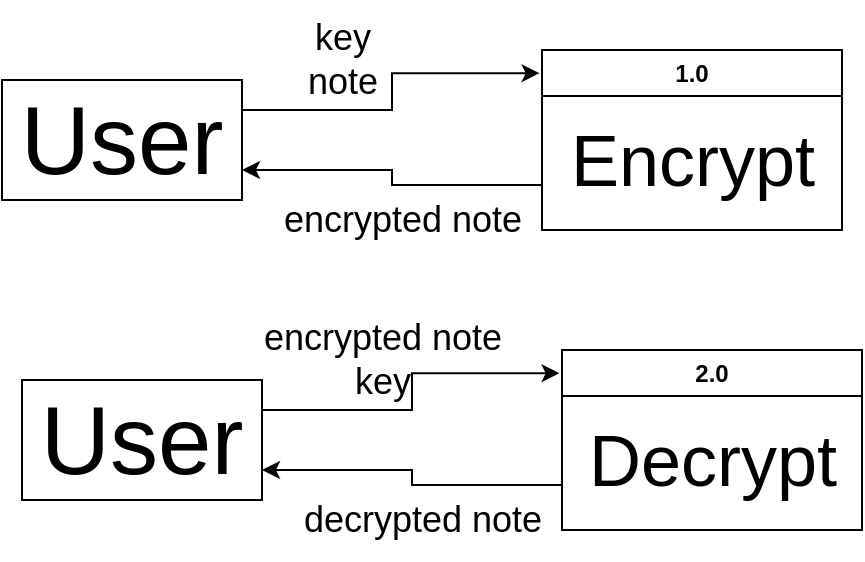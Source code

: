 <mxfile version="22.1.8" type="device">
  <diagram name="Page-1" id="ejmOcS9QMD0s3wDO9qe5">
    <mxGraphModel dx="1729" dy="778" grid="1" gridSize="10" guides="1" tooltips="1" connect="1" arrows="1" fold="1" page="1" pageScale="1" pageWidth="850" pageHeight="1100" math="0" shadow="0">
      <root>
        <mxCell id="0" />
        <mxCell id="1" parent="0" />
        <mxCell id="R2ki5O6JaKe4lEoF2cQ8-1" value="&lt;font style=&quot;font-size: 48px;&quot;&gt;User&lt;/font&gt;" style="rounded=0;whiteSpace=wrap;html=1;" vertex="1" parent="1">
          <mxGeometry x="40" y="120" width="120" height="60" as="geometry" />
        </mxCell>
        <mxCell id="R2ki5O6JaKe4lEoF2cQ8-8" style="edgeStyle=orthogonalEdgeStyle;rounded=0;orthogonalLoop=1;jettySize=auto;html=1;exitX=0;exitY=0.75;exitDx=0;exitDy=0;entryX=1;entryY=0.75;entryDx=0;entryDy=0;" edge="1" parent="1" source="R2ki5O6JaKe4lEoF2cQ8-4" target="R2ki5O6JaKe4lEoF2cQ8-1">
          <mxGeometry relative="1" as="geometry" />
        </mxCell>
        <mxCell id="R2ki5O6JaKe4lEoF2cQ8-4" value="1.0" style="swimlane;whiteSpace=wrap;html=1;" vertex="1" parent="1">
          <mxGeometry x="310" y="105" width="150" height="90" as="geometry" />
        </mxCell>
        <mxCell id="R2ki5O6JaKe4lEoF2cQ8-5" value="&lt;font style=&quot;font-size: 36px;&quot;&gt;Encrypt&lt;/font&gt;" style="text;html=1;align=center;verticalAlign=middle;resizable=0;points=[];autosize=1;strokeColor=none;fillColor=none;" vertex="1" parent="R2ki5O6JaKe4lEoF2cQ8-4">
          <mxGeometry y="25" width="150" height="60" as="geometry" />
        </mxCell>
        <mxCell id="R2ki5O6JaKe4lEoF2cQ8-6" style="edgeStyle=orthogonalEdgeStyle;rounded=0;orthogonalLoop=1;jettySize=auto;html=1;exitX=1;exitY=0.25;exitDx=0;exitDy=0;entryX=-0.008;entryY=0.129;entryDx=0;entryDy=0;entryPerimeter=0;" edge="1" parent="1" source="R2ki5O6JaKe4lEoF2cQ8-1" target="R2ki5O6JaKe4lEoF2cQ8-4">
          <mxGeometry relative="1" as="geometry" />
        </mxCell>
        <mxCell id="R2ki5O6JaKe4lEoF2cQ8-7" value="&lt;font style=&quot;font-size: 18px;&quot;&gt;key&lt;br&gt;note&lt;/font&gt;" style="text;html=1;align=center;verticalAlign=middle;resizable=0;points=[];autosize=1;strokeColor=none;fillColor=none;" vertex="1" parent="1">
          <mxGeometry x="180" y="80" width="60" height="60" as="geometry" />
        </mxCell>
        <mxCell id="R2ki5O6JaKe4lEoF2cQ8-9" value="&lt;font style=&quot;font-size: 18px;&quot;&gt;encrypted note&lt;/font&gt;" style="text;html=1;align=center;verticalAlign=middle;resizable=0;points=[];autosize=1;strokeColor=none;fillColor=none;" vertex="1" parent="1">
          <mxGeometry x="170" y="170" width="140" height="40" as="geometry" />
        </mxCell>
        <mxCell id="R2ki5O6JaKe4lEoF2cQ8-10" value="&lt;font style=&quot;font-size: 48px;&quot;&gt;User&lt;/font&gt;" style="rounded=0;whiteSpace=wrap;html=1;" vertex="1" parent="1">
          <mxGeometry x="50" y="270" width="120" height="60" as="geometry" />
        </mxCell>
        <mxCell id="R2ki5O6JaKe4lEoF2cQ8-11" style="edgeStyle=orthogonalEdgeStyle;rounded=0;orthogonalLoop=1;jettySize=auto;html=1;exitX=0;exitY=0.75;exitDx=0;exitDy=0;entryX=1;entryY=0.75;entryDx=0;entryDy=0;" edge="1" parent="1" source="R2ki5O6JaKe4lEoF2cQ8-12" target="R2ki5O6JaKe4lEoF2cQ8-10">
          <mxGeometry relative="1" as="geometry" />
        </mxCell>
        <mxCell id="R2ki5O6JaKe4lEoF2cQ8-12" value="2.0" style="swimlane;whiteSpace=wrap;html=1;" vertex="1" parent="1">
          <mxGeometry x="320" y="255" width="150" height="90" as="geometry" />
        </mxCell>
        <mxCell id="R2ki5O6JaKe4lEoF2cQ8-13" value="&lt;font style=&quot;font-size: 36px;&quot;&gt;Decrypt&lt;/font&gt;" style="text;html=1;align=center;verticalAlign=middle;resizable=0;points=[];autosize=1;strokeColor=none;fillColor=none;" vertex="1" parent="R2ki5O6JaKe4lEoF2cQ8-12">
          <mxGeometry y="25" width="150" height="60" as="geometry" />
        </mxCell>
        <mxCell id="R2ki5O6JaKe4lEoF2cQ8-14" style="edgeStyle=orthogonalEdgeStyle;rounded=0;orthogonalLoop=1;jettySize=auto;html=1;exitX=1;exitY=0.25;exitDx=0;exitDy=0;entryX=-0.008;entryY=0.129;entryDx=0;entryDy=0;entryPerimeter=0;" edge="1" parent="1" source="R2ki5O6JaKe4lEoF2cQ8-10" target="R2ki5O6JaKe4lEoF2cQ8-12">
          <mxGeometry relative="1" as="geometry" />
        </mxCell>
        <mxCell id="R2ki5O6JaKe4lEoF2cQ8-15" value="&lt;font style=&quot;font-size: 18px;&quot;&gt;encrypted note&lt;br&gt;key&lt;br&gt;&lt;/font&gt;" style="text;html=1;align=center;verticalAlign=middle;resizable=0;points=[];autosize=1;strokeColor=none;fillColor=none;" vertex="1" parent="1">
          <mxGeometry x="160" y="230" width="140" height="60" as="geometry" />
        </mxCell>
        <mxCell id="R2ki5O6JaKe4lEoF2cQ8-16" value="&lt;font style=&quot;font-size: 18px;&quot;&gt;decrypted note&lt;/font&gt;" style="text;html=1;align=center;verticalAlign=middle;resizable=0;points=[];autosize=1;strokeColor=none;fillColor=none;" vertex="1" parent="1">
          <mxGeometry x="180" y="320" width="140" height="40" as="geometry" />
        </mxCell>
      </root>
    </mxGraphModel>
  </diagram>
</mxfile>
